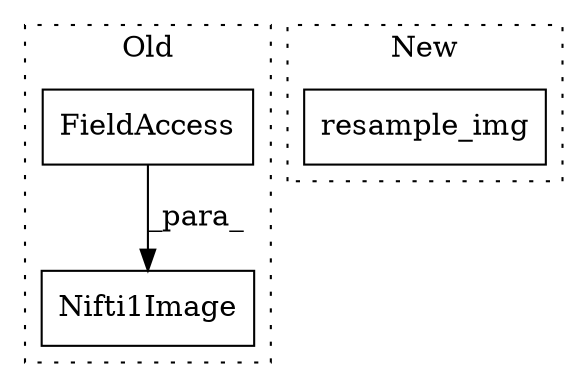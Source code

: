 digraph G {
subgraph cluster0 {
1 [label="Nifti1Image" a="32" s="5500,5545" l="12,1" shape="box"];
3 [label="FieldAccess" a="22" s="5512" l="15" shape="box"];
label = "Old";
style="dotted";
}
subgraph cluster1 {
2 [label="resample_img" a="32" s="6345,6438" l="13,1" shape="box"];
label = "New";
style="dotted";
}
3 -> 1 [label="_para_"];
}